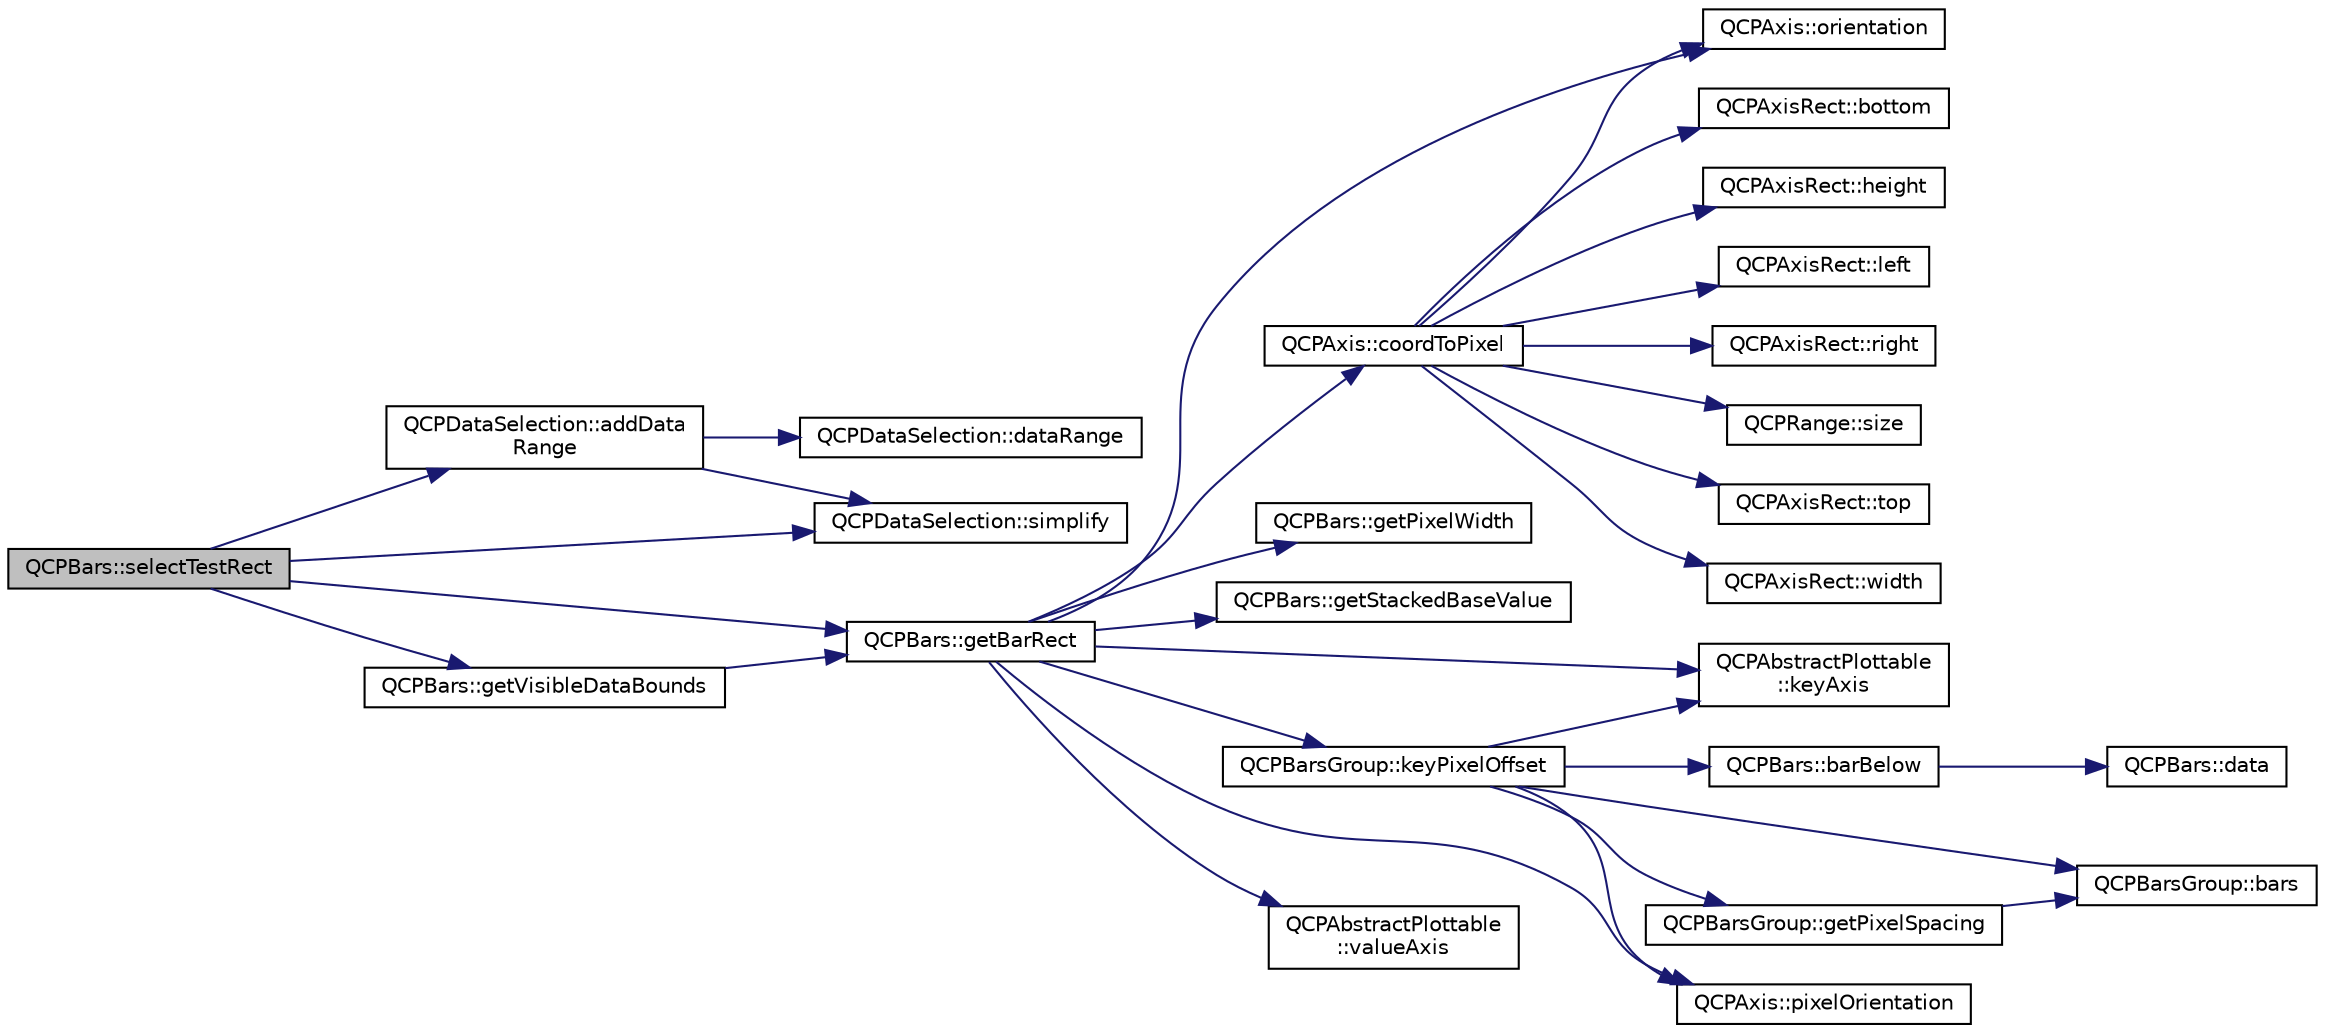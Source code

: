 digraph "QCPBars::selectTestRect"
{
 // LATEX_PDF_SIZE
  edge [fontname="Helvetica",fontsize="10",labelfontname="Helvetica",labelfontsize="10"];
  node [fontname="Helvetica",fontsize="10",shape=record];
  rankdir="LR";
  Node1 [label="QCPBars::selectTestRect",height=0.2,width=0.4,color="black", fillcolor="grey75", style="filled", fontcolor="black",tooltip=" "];
  Node1 -> Node2 [color="midnightblue",fontsize="10",style="solid",fontname="Helvetica"];
  Node2 [label="QCPDataSelection::addData\lRange",height=0.2,width=0.4,color="black", fillcolor="white", style="filled",URL="$classQCPDataSelection.html#a46740c5aa7b80ae9b2abf6985d61b74f",tooltip=" "];
  Node2 -> Node3 [color="midnightblue",fontsize="10",style="solid",fontname="Helvetica"];
  Node3 [label="QCPDataSelection::dataRange",height=0.2,width=0.4,color="black", fillcolor="white", style="filled",URL="$classQCPDataSelection.html#a6956acf6a9a49a353b4f9b58608978ad",tooltip=" "];
  Node2 -> Node4 [color="midnightblue",fontsize="10",style="solid",fontname="Helvetica"];
  Node4 [label="QCPDataSelection::simplify",height=0.2,width=0.4,color="black", fillcolor="white", style="filled",URL="$classQCPDataSelection.html#a4a2fbad1a6e4d1dd26fdfdf88956f2a4",tooltip=" "];
  Node1 -> Node5 [color="midnightblue",fontsize="10",style="solid",fontname="Helvetica"];
  Node5 [label="QCPBars::getBarRect",height=0.2,width=0.4,color="black", fillcolor="white", style="filled",URL="$classQCPBars.html#a01b87e38e5d5089d214646d2af7896ea",tooltip=" "];
  Node5 -> Node6 [color="midnightblue",fontsize="10",style="solid",fontname="Helvetica"];
  Node6 [label="QCPAxis::coordToPixel",height=0.2,width=0.4,color="black", fillcolor="white", style="filled",URL="$classQCPAxis.html#af15d1b3a7f7e9b53d759d3ccff1fe4b4",tooltip=" "];
  Node6 -> Node7 [color="midnightblue",fontsize="10",style="solid",fontname="Helvetica"];
  Node7 [label="QCPAxisRect::bottom",height=0.2,width=0.4,color="black", fillcolor="white", style="filled",URL="$classQCPAxisRect.html#acefdf1abaa8a8ab681e906cc2be9581e",tooltip=" "];
  Node6 -> Node8 [color="midnightblue",fontsize="10",style="solid",fontname="Helvetica"];
  Node8 [label="QCPAxisRect::height",height=0.2,width=0.4,color="black", fillcolor="white", style="filled",URL="$classQCPAxisRect.html#acc4377809e79d9a089ab790f39429b0d",tooltip=" "];
  Node6 -> Node9 [color="midnightblue",fontsize="10",style="solid",fontname="Helvetica"];
  Node9 [label="QCPAxisRect::left",height=0.2,width=0.4,color="black", fillcolor="white", style="filled",URL="$classQCPAxisRect.html#afb4a3de02046b20b9310bdb8fca781c3",tooltip=" "];
  Node6 -> Node10 [color="midnightblue",fontsize="10",style="solid",fontname="Helvetica"];
  Node10 [label="QCPAxis::orientation",height=0.2,width=0.4,color="black", fillcolor="white", style="filled",URL="$classQCPAxis.html#ab988ef4538e2655bb77bd138189cd42e",tooltip=" "];
  Node6 -> Node11 [color="midnightblue",fontsize="10",style="solid",fontname="Helvetica"];
  Node11 [label="QCPAxisRect::right",height=0.2,width=0.4,color="black", fillcolor="white", style="filled",URL="$classQCPAxisRect.html#a3f819d4a1b2193723d1fdafc573eea10",tooltip=" "];
  Node6 -> Node12 [color="midnightblue",fontsize="10",style="solid",fontname="Helvetica"];
  Node12 [label="QCPRange::size",height=0.2,width=0.4,color="black", fillcolor="white", style="filled",URL="$classQCPRange.html#a62326e7cc4316b96df6a60813230e63f",tooltip=" "];
  Node6 -> Node13 [color="midnightblue",fontsize="10",style="solid",fontname="Helvetica"];
  Node13 [label="QCPAxisRect::top",height=0.2,width=0.4,color="black", fillcolor="white", style="filled",URL="$classQCPAxisRect.html#a45dbad181cbb9f09d068dbb76c817c95",tooltip=" "];
  Node6 -> Node14 [color="midnightblue",fontsize="10",style="solid",fontname="Helvetica"];
  Node14 [label="QCPAxisRect::width",height=0.2,width=0.4,color="black", fillcolor="white", style="filled",URL="$classQCPAxisRect.html#a204645398a4f9d0b0189385c7c2cfb91",tooltip=" "];
  Node5 -> Node15 [color="midnightblue",fontsize="10",style="solid",fontname="Helvetica"];
  Node15 [label="QCPBars::getPixelWidth",height=0.2,width=0.4,color="black", fillcolor="white", style="filled",URL="$classQCPBars.html#ad87586cc5e9806740bc0e867667da409",tooltip=" "];
  Node5 -> Node16 [color="midnightblue",fontsize="10",style="solid",fontname="Helvetica"];
  Node16 [label="QCPBars::getStackedBaseValue",height=0.2,width=0.4,color="black", fillcolor="white", style="filled",URL="$classQCPBars.html#a0ffd6e043876e13e89eaa54e9f8a04b9",tooltip=" "];
  Node5 -> Node17 [color="midnightblue",fontsize="10",style="solid",fontname="Helvetica"];
  Node17 [label="QCPAbstractPlottable\l::keyAxis",height=0.2,width=0.4,color="black", fillcolor="white", style="filled",URL="$classQCPAbstractPlottable.html#a2cdd6f0dd5e9a979037f86b4000d9cfe",tooltip=" "];
  Node5 -> Node18 [color="midnightblue",fontsize="10",style="solid",fontname="Helvetica"];
  Node18 [label="QCPBarsGroup::keyPixelOffset",height=0.2,width=0.4,color="black", fillcolor="white", style="filled",URL="$classQCPBarsGroup.html#a8e2ca6002e7bab49670144d048a2bcc9",tooltip=" "];
  Node18 -> Node19 [color="midnightblue",fontsize="10",style="solid",fontname="Helvetica"];
  Node19 [label="QCPBars::barBelow",height=0.2,width=0.4,color="black", fillcolor="white", style="filled",URL="$classQCPBars.html#a1b58664864b141f45e02044a855b3213",tooltip=" "];
  Node19 -> Node20 [color="midnightblue",fontsize="10",style="solid",fontname="Helvetica"];
  Node20 [label="QCPBars::data",height=0.2,width=0.4,color="black", fillcolor="white", style="filled",URL="$classQCPBars.html#a7e373a534d82e18ed27b3fafd1f08fae",tooltip=" "];
  Node18 -> Node21 [color="midnightblue",fontsize="10",style="solid",fontname="Helvetica"];
  Node21 [label="QCPBarsGroup::bars",height=0.2,width=0.4,color="black", fillcolor="white", style="filled",URL="$classQCPBarsGroup.html#a6e4f4e86abbec6a9342f204ef82abef8",tooltip=" "];
  Node18 -> Node22 [color="midnightblue",fontsize="10",style="solid",fontname="Helvetica"];
  Node22 [label="QCPBarsGroup::getPixelSpacing",height=0.2,width=0.4,color="black", fillcolor="white", style="filled",URL="$classQCPBarsGroup.html#a0beccd41bc3841a4c5b284823bc7d2de",tooltip=" "];
  Node22 -> Node21 [color="midnightblue",fontsize="10",style="solid",fontname="Helvetica"];
  Node18 -> Node17 [color="midnightblue",fontsize="10",style="solid",fontname="Helvetica"];
  Node18 -> Node23 [color="midnightblue",fontsize="10",style="solid",fontname="Helvetica"];
  Node23 [label="QCPAxis::pixelOrientation",height=0.2,width=0.4,color="black", fillcolor="white", style="filled",URL="$classQCPAxis.html#a45c45bed7e5666683b8d56afa66fa51f",tooltip=" "];
  Node5 -> Node10 [color="midnightblue",fontsize="10",style="solid",fontname="Helvetica"];
  Node5 -> Node23 [color="midnightblue",fontsize="10",style="solid",fontname="Helvetica"];
  Node5 -> Node24 [color="midnightblue",fontsize="10",style="solid",fontname="Helvetica"];
  Node24 [label="QCPAbstractPlottable\l::valueAxis",height=0.2,width=0.4,color="black", fillcolor="white", style="filled",URL="$classQCPAbstractPlottable.html#af47809a644a68ffd955fb30b01fb4f2f",tooltip=" "];
  Node1 -> Node25 [color="midnightblue",fontsize="10",style="solid",fontname="Helvetica"];
  Node25 [label="QCPBars::getVisibleDataBounds",height=0.2,width=0.4,color="black", fillcolor="white", style="filled",URL="$classQCPBars.html#ac8b6b514a665a7bff4fb080413ba996a",tooltip=" "];
  Node25 -> Node5 [color="midnightblue",fontsize="10",style="solid",fontname="Helvetica"];
  Node1 -> Node4 [color="midnightblue",fontsize="10",style="solid",fontname="Helvetica"];
}
